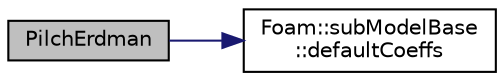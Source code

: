 digraph "PilchErdman"
{
  bgcolor="transparent";
  edge [fontname="Helvetica",fontsize="10",labelfontname="Helvetica",labelfontsize="10"];
  node [fontname="Helvetica",fontsize="10",shape=record];
  rankdir="LR";
  Node1 [label="PilchErdman",height=0.2,width=0.4,color="black", fillcolor="grey75", style="filled" fontcolor="black"];
  Node1 -> Node2 [color="midnightblue",fontsize="10",style="solid",fontname="Helvetica"];
  Node2 [label="Foam::subModelBase\l::defaultCoeffs",height=0.2,width=0.4,color="black",URL="$classFoam_1_1subModelBase.html#ab1f21c542b0067822ab7ce2353dd099e",tooltip="Returns true if defaultCoeffs is true and outputs on printMsg. "];
}
